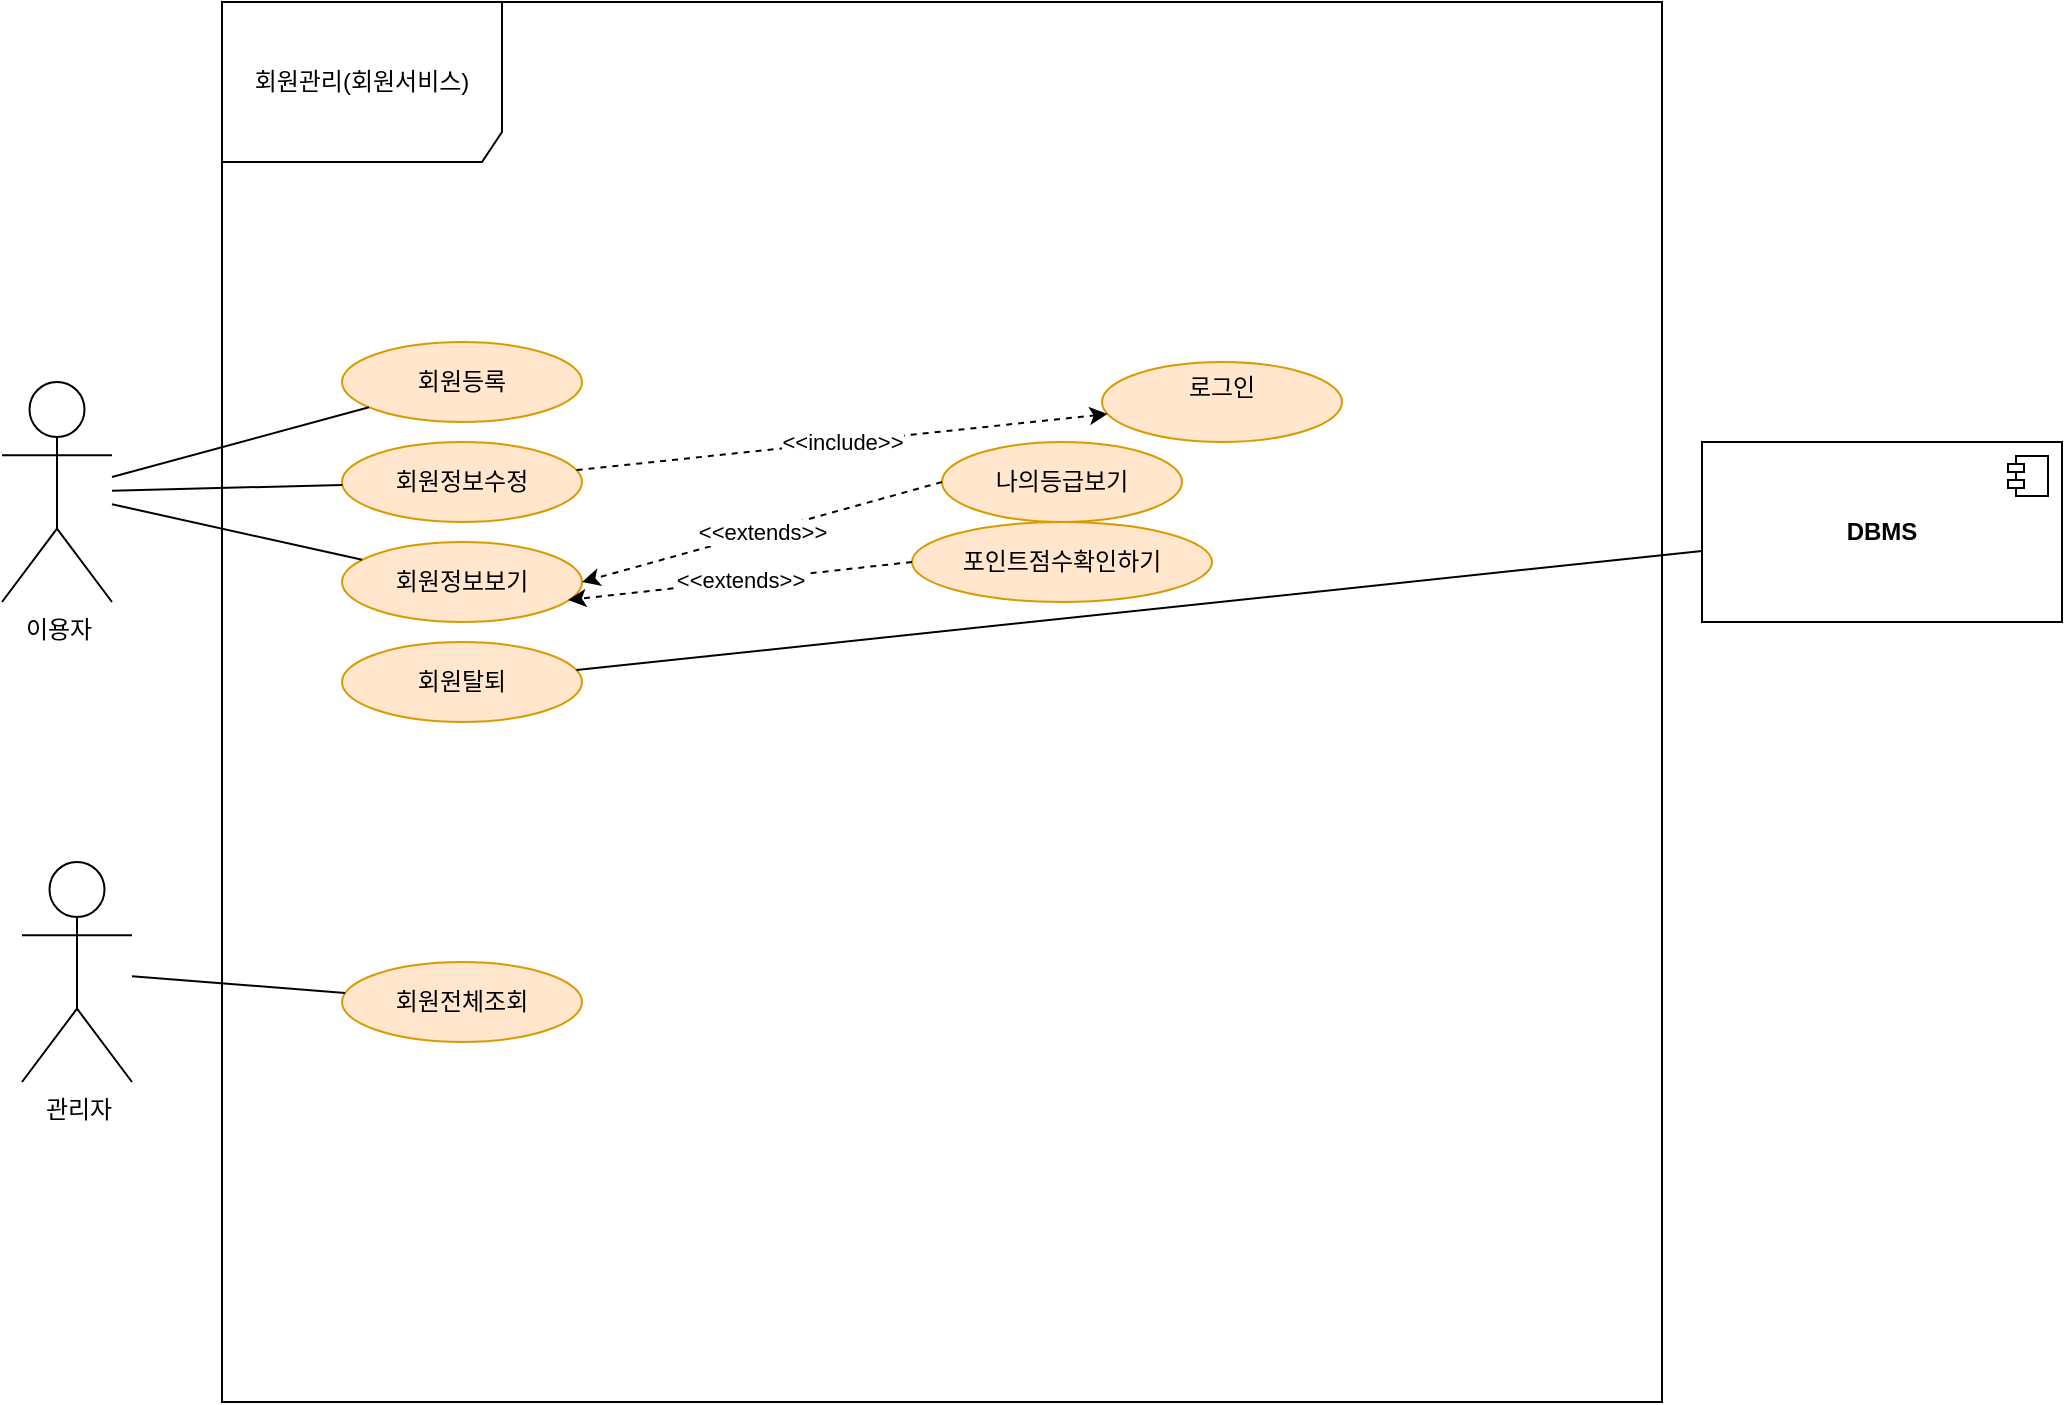 <mxfile version="21.3.4" type="github">
  <diagram name="페이지-1" id="tikbjfESuD0P6kboDcH1">
    <mxGraphModel dx="1434" dy="754" grid="1" gridSize="10" guides="1" tooltips="1" connect="1" arrows="1" fold="1" page="1" pageScale="1" pageWidth="827" pageHeight="1169" math="0" shadow="0">
      <root>
        <mxCell id="0" />
        <mxCell id="1" parent="0" />
        <mxCell id="IXDEtmJ4frL1MmwdOP2F-1" value="&lt;div&gt;이용자&lt;/div&gt;&lt;div&gt;&lt;br&gt;&lt;/div&gt;" style="shape=umlActor;verticalLabelPosition=bottom;verticalAlign=top;html=1;outlineConnect=0;points=[[0,0.333,0,0,0],[0,1,0,0,0],[0.25,0.1,0,0,0],[0.5,0,0,0,0],[0.5,0.5,0,0,0],[0.75,0.1,0,0,0],[1,0.333,0,0,0],[1,1,0,0,0]];fontStyle=0" vertex="1" parent="1">
          <mxGeometry x="10" y="310" width="55" height="110" as="geometry" />
        </mxCell>
        <mxCell id="IXDEtmJ4frL1MmwdOP2F-12" value="&lt;div&gt;회원관리(회원서비스)&lt;/div&gt;" style="shape=umlFrame;whiteSpace=wrap;html=1;pointerEvents=0;width=140;height=80;" vertex="1" parent="1">
          <mxGeometry x="120" y="120" width="720" height="700" as="geometry" />
        </mxCell>
        <mxCell id="IXDEtmJ4frL1MmwdOP2F-13" value="회원등록" style="ellipse;whiteSpace=wrap;html=1;labelBackgroundColor=none;fillColor=#ffe6cc;strokeColor=#d79b00;" vertex="1" parent="1">
          <mxGeometry x="180" y="290" width="120" height="40" as="geometry" />
        </mxCell>
        <mxCell id="IXDEtmJ4frL1MmwdOP2F-15" value="" style="endArrow=none;html=1;rounded=0;" edge="1" parent="1" source="IXDEtmJ4frL1MmwdOP2F-1" target="IXDEtmJ4frL1MmwdOP2F-13">
          <mxGeometry width="50" height="50" relative="1" as="geometry">
            <mxPoint x="130" y="830" as="sourcePoint" />
            <mxPoint x="180" y="780" as="targetPoint" />
          </mxGeometry>
        </mxCell>
        <mxCell id="IXDEtmJ4frL1MmwdOP2F-17" value="&lt;div&gt;회원정보보기&lt;/div&gt;" style="ellipse;whiteSpace=wrap;html=1;labelBackgroundColor=none;fillColor=#ffe6cc;strokeColor=#d79b00;" vertex="1" parent="1">
          <mxGeometry x="180" y="390" width="120" height="40" as="geometry" />
        </mxCell>
        <mxCell id="IXDEtmJ4frL1MmwdOP2F-18" value="&lt;div&gt;회원정보수정&lt;/div&gt;" style="ellipse;whiteSpace=wrap;html=1;labelBackgroundColor=none;fillColor=#ffe6cc;strokeColor=#d79b00;" vertex="1" parent="1">
          <mxGeometry x="180" y="340" width="120" height="40" as="geometry" />
        </mxCell>
        <mxCell id="IXDEtmJ4frL1MmwdOP2F-19" value="&lt;div&gt;로그인&lt;/div&gt;&lt;div&gt;&lt;br&gt;&lt;/div&gt;" style="ellipse;whiteSpace=wrap;html=1;labelBackgroundColor=none;fillColor=#ffe6cc;strokeColor=#d79b00;" vertex="1" parent="1">
          <mxGeometry x="560" y="300" width="120" height="40" as="geometry" />
        </mxCell>
        <mxCell id="IXDEtmJ4frL1MmwdOP2F-21" value="&amp;lt;&amp;lt;include&amp;gt;&amp;gt;" style="endArrow=classic;html=1;rounded=0;dashed=1;" edge="1" parent="1" source="IXDEtmJ4frL1MmwdOP2F-18" target="IXDEtmJ4frL1MmwdOP2F-19">
          <mxGeometry width="50" height="50" relative="1" as="geometry">
            <mxPoint x="370" y="380" as="sourcePoint" />
            <mxPoint x="420" y="330" as="targetPoint" />
          </mxGeometry>
        </mxCell>
        <mxCell id="IXDEtmJ4frL1MmwdOP2F-22" value="나의등급보기" style="ellipse;whiteSpace=wrap;html=1;labelBackgroundColor=none;fillColor=#ffe6cc;strokeColor=#d79b00;" vertex="1" parent="1">
          <mxGeometry x="480" y="340" width="120" height="40" as="geometry" />
        </mxCell>
        <mxCell id="IXDEtmJ4frL1MmwdOP2F-23" value="포인트점수확인하기" style="ellipse;whiteSpace=wrap;html=1;labelBackgroundColor=none;fillColor=#ffe6cc;strokeColor=#d79b00;" vertex="1" parent="1">
          <mxGeometry x="465" y="380" width="150" height="40" as="geometry" />
        </mxCell>
        <mxCell id="IXDEtmJ4frL1MmwdOP2F-25" value="&amp;lt;&amp;lt;extends&amp;gt;&amp;gt;" style="endArrow=classic;html=1;rounded=0;exitX=0;exitY=0.5;exitDx=0;exitDy=0;dashed=1;entryX=1;entryY=0.5;entryDx=0;entryDy=0;" edge="1" parent="1" source="IXDEtmJ4frL1MmwdOP2F-22" target="IXDEtmJ4frL1MmwdOP2F-17">
          <mxGeometry width="50" height="50" relative="1" as="geometry">
            <mxPoint x="310" y="500" as="sourcePoint" />
            <mxPoint x="570" y="508" as="targetPoint" />
          </mxGeometry>
        </mxCell>
        <mxCell id="IXDEtmJ4frL1MmwdOP2F-26" value="&amp;lt;&amp;lt;extends&amp;gt;&amp;gt;" style="endArrow=classic;html=1;rounded=0;exitX=0;exitY=0.5;exitDx=0;exitDy=0;dashed=1;entryX=0.942;entryY=0.725;entryDx=0;entryDy=0;entryPerimeter=0;" edge="1" parent="1" source="IXDEtmJ4frL1MmwdOP2F-23" target="IXDEtmJ4frL1MmwdOP2F-17">
          <mxGeometry width="50" height="50" relative="1" as="geometry">
            <mxPoint x="470" y="410" as="sourcePoint" />
            <mxPoint x="308" y="378" as="targetPoint" />
          </mxGeometry>
        </mxCell>
        <mxCell id="IXDEtmJ4frL1MmwdOP2F-28" value="&lt;b&gt;DBMS&lt;/b&gt;" style="html=1;dropTarget=0;whiteSpace=wrap;" vertex="1" parent="1">
          <mxGeometry x="860" y="340" width="180" height="90" as="geometry" />
        </mxCell>
        <mxCell id="IXDEtmJ4frL1MmwdOP2F-29" value="" style="shape=module;jettyWidth=8;jettyHeight=4;" vertex="1" parent="IXDEtmJ4frL1MmwdOP2F-28">
          <mxGeometry x="1" width="20" height="20" relative="1" as="geometry">
            <mxPoint x="-27" y="7" as="offset" />
          </mxGeometry>
        </mxCell>
        <mxCell id="IXDEtmJ4frL1MmwdOP2F-30" value="" style="endArrow=none;html=1;rounded=0;" edge="1" parent="1" source="IXDEtmJ4frL1MmwdOP2F-1" target="IXDEtmJ4frL1MmwdOP2F-18">
          <mxGeometry width="50" height="50" relative="1" as="geometry">
            <mxPoint x="75" y="368" as="sourcePoint" />
            <mxPoint x="204" y="333" as="targetPoint" />
          </mxGeometry>
        </mxCell>
        <mxCell id="IXDEtmJ4frL1MmwdOP2F-31" value="" style="endArrow=none;html=1;rounded=0;" edge="1" parent="1" source="IXDEtmJ4frL1MmwdOP2F-1" target="IXDEtmJ4frL1MmwdOP2F-17">
          <mxGeometry width="50" height="50" relative="1" as="geometry">
            <mxPoint x="85" y="378" as="sourcePoint" />
            <mxPoint x="214" y="343" as="targetPoint" />
          </mxGeometry>
        </mxCell>
        <mxCell id="IXDEtmJ4frL1MmwdOP2F-32" value="&lt;div&gt;회원탈퇴&lt;/div&gt;" style="ellipse;whiteSpace=wrap;html=1;labelBackgroundColor=none;fillColor=#ffe6cc;strokeColor=#d79b00;" vertex="1" parent="1">
          <mxGeometry x="180" y="440" width="120" height="40" as="geometry" />
        </mxCell>
        <mxCell id="IXDEtmJ4frL1MmwdOP2F-33" value="" style="endArrow=none;html=1;rounded=0;" edge="1" parent="1" source="IXDEtmJ4frL1MmwdOP2F-32" target="IXDEtmJ4frL1MmwdOP2F-28">
          <mxGeometry width="50" height="50" relative="1" as="geometry">
            <mxPoint x="75" y="381" as="sourcePoint" />
            <mxPoint x="200" y="409" as="targetPoint" />
          </mxGeometry>
        </mxCell>
        <mxCell id="IXDEtmJ4frL1MmwdOP2F-35" value="관리자" style="shape=umlActor;verticalLabelPosition=bottom;verticalAlign=top;html=1;outlineConnect=0;points=[[0,0.333,0,0,0],[0,1,0,0,0],[0.25,0.1,0,0,0],[0.5,0,0,0,0],[0.5,0.5,0,0,0],[0.75,0.1,0,0,0],[1,0.333,0,0,0],[1,1,0,0,0]];fontStyle=0" vertex="1" parent="1">
          <mxGeometry x="20" y="550" width="55" height="110" as="geometry" />
        </mxCell>
        <mxCell id="IXDEtmJ4frL1MmwdOP2F-36" value="회원전체조회" style="ellipse;whiteSpace=wrap;html=1;labelBackgroundColor=none;fillColor=#ffe6cc;strokeColor=#d79b00;" vertex="1" parent="1">
          <mxGeometry x="180" y="600" width="120" height="40" as="geometry" />
        </mxCell>
        <mxCell id="IXDEtmJ4frL1MmwdOP2F-37" value="" style="endArrow=none;html=1;rounded=0;" edge="1" parent="1" source="IXDEtmJ4frL1MmwdOP2F-35" target="IXDEtmJ4frL1MmwdOP2F-36">
          <mxGeometry width="50" height="50" relative="1" as="geometry">
            <mxPoint x="50" y="621.5" as="sourcePoint" />
            <mxPoint x="165" y="618.5" as="targetPoint" />
          </mxGeometry>
        </mxCell>
      </root>
    </mxGraphModel>
  </diagram>
</mxfile>
